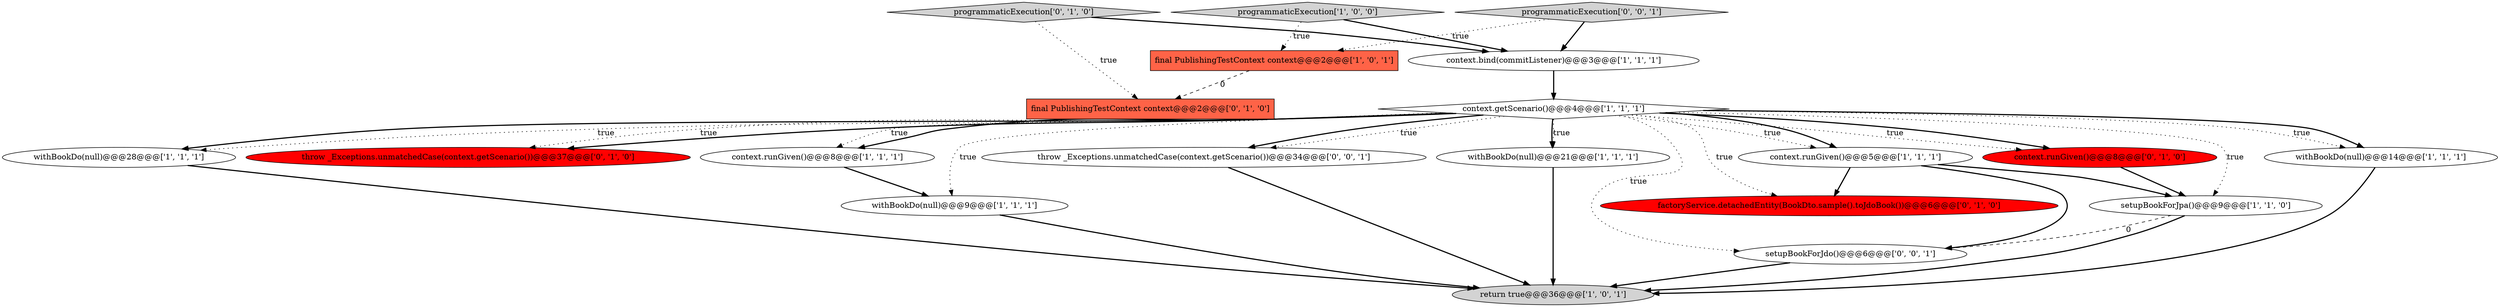 digraph {
19 [style = filled, label = "setupBookForJdo()@@@6@@@['0', '0', '1']", fillcolor = white, shape = ellipse image = "AAA0AAABBB3BBB"];
15 [style = filled, label = "throw _Exceptions.unmatchedCase(context.getScenario())@@@37@@@['0', '1', '0']", fillcolor = red, shape = ellipse image = "AAA1AAABBB2BBB"];
3 [style = filled, label = "withBookDo(null)@@@28@@@['1', '1', '1']", fillcolor = white, shape = ellipse image = "AAA0AAABBB1BBB"];
5 [style = filled, label = "context.runGiven()@@@8@@@['1', '1', '1']", fillcolor = white, shape = ellipse image = "AAA0AAABBB1BBB"];
9 [style = filled, label = "return true@@@36@@@['1', '0', '1']", fillcolor = lightgray, shape = ellipse image = "AAA0AAABBB1BBB"];
4 [style = filled, label = "withBookDo(null)@@@9@@@['1', '1', '1']", fillcolor = white, shape = ellipse image = "AAA0AAABBB1BBB"];
10 [style = filled, label = "context.getScenario()@@@4@@@['1', '1', '1']", fillcolor = white, shape = diamond image = "AAA0AAABBB1BBB"];
18 [style = filled, label = "throw _Exceptions.unmatchedCase(context.getScenario())@@@34@@@['0', '0', '1']", fillcolor = white, shape = ellipse image = "AAA0AAABBB3BBB"];
6 [style = filled, label = "withBookDo(null)@@@21@@@['1', '1', '1']", fillcolor = white, shape = ellipse image = "AAA0AAABBB1BBB"];
0 [style = filled, label = "setupBookForJpa()@@@9@@@['1', '1', '0']", fillcolor = white, shape = ellipse image = "AAA0AAABBB1BBB"];
12 [style = filled, label = "factoryService.detachedEntity(BookDto.sample().toJdoBook())@@@6@@@['0', '1', '0']", fillcolor = red, shape = ellipse image = "AAA1AAABBB2BBB"];
1 [style = filled, label = "final PublishingTestContext context@@@2@@@['1', '0', '1']", fillcolor = tomato, shape = box image = "AAA0AAABBB1BBB"];
2 [style = filled, label = "context.bind(commitListener)@@@3@@@['1', '1', '1']", fillcolor = white, shape = ellipse image = "AAA0AAABBB1BBB"];
14 [style = filled, label = "programmaticExecution['0', '1', '0']", fillcolor = lightgray, shape = diamond image = "AAA0AAABBB2BBB"];
17 [style = filled, label = "programmaticExecution['0', '0', '1']", fillcolor = lightgray, shape = diamond image = "AAA0AAABBB3BBB"];
7 [style = filled, label = "programmaticExecution['1', '0', '0']", fillcolor = lightgray, shape = diamond image = "AAA0AAABBB1BBB"];
8 [style = filled, label = "context.runGiven()@@@5@@@['1', '1', '1']", fillcolor = white, shape = ellipse image = "AAA0AAABBB1BBB"];
13 [style = filled, label = "final PublishingTestContext context@@@2@@@['0', '1', '0']", fillcolor = tomato, shape = box image = "AAA1AAABBB2BBB"];
16 [style = filled, label = "context.runGiven()@@@8@@@['0', '1', '0']", fillcolor = red, shape = ellipse image = "AAA1AAABBB2BBB"];
11 [style = filled, label = "withBookDo(null)@@@14@@@['1', '1', '1']", fillcolor = white, shape = ellipse image = "AAA0AAABBB1BBB"];
10->18 [style = dotted, label="true"];
4->9 [style = bold, label=""];
10->18 [style = bold, label=""];
10->8 [style = dotted, label="true"];
0->9 [style = bold, label=""];
16->0 [style = bold, label=""];
10->6 [style = dotted, label="true"];
10->12 [style = dotted, label="true"];
10->15 [style = bold, label=""];
8->19 [style = bold, label=""];
0->19 [style = dashed, label="0"];
17->1 [style = dotted, label="true"];
10->3 [style = dotted, label="true"];
10->3 [style = bold, label=""];
2->10 [style = bold, label=""];
11->9 [style = bold, label=""];
10->5 [style = dotted, label="true"];
10->6 [style = bold, label=""];
14->13 [style = dotted, label="true"];
1->13 [style = dashed, label="0"];
8->0 [style = bold, label=""];
3->9 [style = bold, label=""];
10->15 [style = dotted, label="true"];
10->5 [style = bold, label=""];
10->8 [style = bold, label=""];
10->16 [style = bold, label=""];
19->9 [style = bold, label=""];
17->2 [style = bold, label=""];
10->11 [style = dotted, label="true"];
7->2 [style = bold, label=""];
10->19 [style = dotted, label="true"];
5->4 [style = bold, label=""];
18->9 [style = bold, label=""];
10->0 [style = dotted, label="true"];
14->2 [style = bold, label=""];
10->4 [style = dotted, label="true"];
6->9 [style = bold, label=""];
7->1 [style = dotted, label="true"];
10->16 [style = dotted, label="true"];
8->12 [style = bold, label=""];
10->11 [style = bold, label=""];
}
